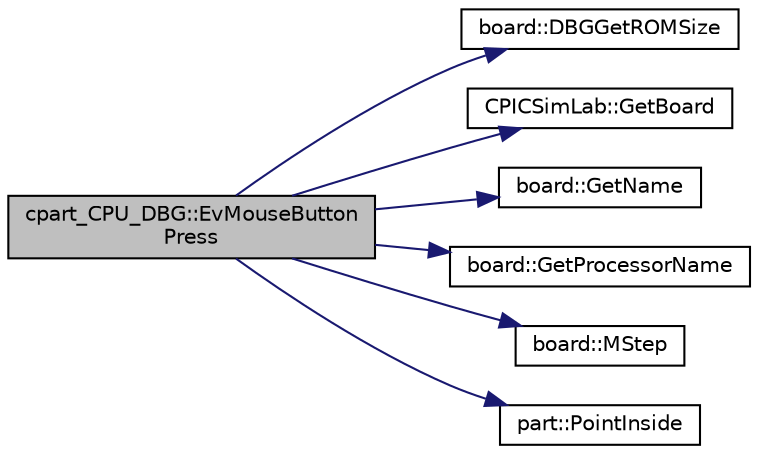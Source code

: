 digraph "cpart_CPU_DBG::EvMouseButtonPress"
{
 // LATEX_PDF_SIZE
  edge [fontname="Helvetica",fontsize="10",labelfontname="Helvetica",labelfontsize="10"];
  node [fontname="Helvetica",fontsize="10",shape=record];
  rankdir="LR";
  Node1 [label="cpart_CPU_DBG::EvMouseButton\lPress",height=0.2,width=0.4,color="black", fillcolor="grey75", style="filled", fontcolor="black",tooltip="Event handler on the part."];
  Node1 -> Node2 [color="midnightblue",fontsize="10",style="solid",fontname="Helvetica"];
  Node2 [label="board::DBGGetROMSize",height=0.2,width=0.4,color="black", fillcolor="white", style="filled",URL="$classboard.html#a0397ca2fcd8e5d59289aa7e78c895571",tooltip="board microcontroller get ROM (FLASH) memory size"];
  Node1 -> Node3 [color="midnightblue",fontsize="10",style="solid",fontname="Helvetica"];
  Node3 [label="CPICSimLab::GetBoard",height=0.2,width=0.4,color="black", fillcolor="white", style="filled",URL="$class_c_p_i_c_sim_lab.html#aeae1956b61d48261081fc1b2bf339017",tooltip="Return a pointer to board object."];
  Node1 -> Node4 [color="midnightblue",fontsize="10",style="solid",fontname="Helvetica"];
  Node4 [label="board::GetName",height=0.2,width=0.4,color="black", fillcolor="white", style="filled",URL="$classboard.html#a7cf2409343e66c32e2da522b7b6ad75e",tooltip="Get board name registered in PICSimLab."];
  Node1 -> Node5 [color="midnightblue",fontsize="10",style="solid",fontname="Helvetica"];
  Node5 [label="board::GetProcessorName",height=0.2,width=0.4,color="black", fillcolor="white", style="filled",URL="$classboard.html#a0553a5c6eccd40e19fc6a32e8089d0f3",tooltip="Get board processor in use."];
  Node1 -> Node6 [color="midnightblue",fontsize="10",style="solid",fontname="Helvetica"];
  Node6 [label="board::MStep",height=0.2,width=0.4,color="black", fillcolor="white", style="filled",URL="$classboard.html#ad55b24f415d25c8daaf5a8ee946396b7",tooltip="board microcontroller run one step"];
  Node1 -> Node7 [color="midnightblue",fontsize="10",style="solid",fontname="Helvetica"];
  Node7 [label="part::PointInside",height=0.2,width=0.4,color="black", fillcolor="white", style="filled",URL="$classpart.html#a99de50507d46d85ece50269de14e5992",tooltip="Return if point x,y is inside of part."];
}

